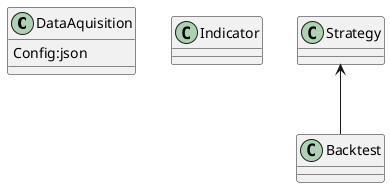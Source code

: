 @startuml



class DataAquisition {
    Config:json
}

class Indicator
class Strategy 
class Backtest 

Strategy <-- Backtest











@enduml
